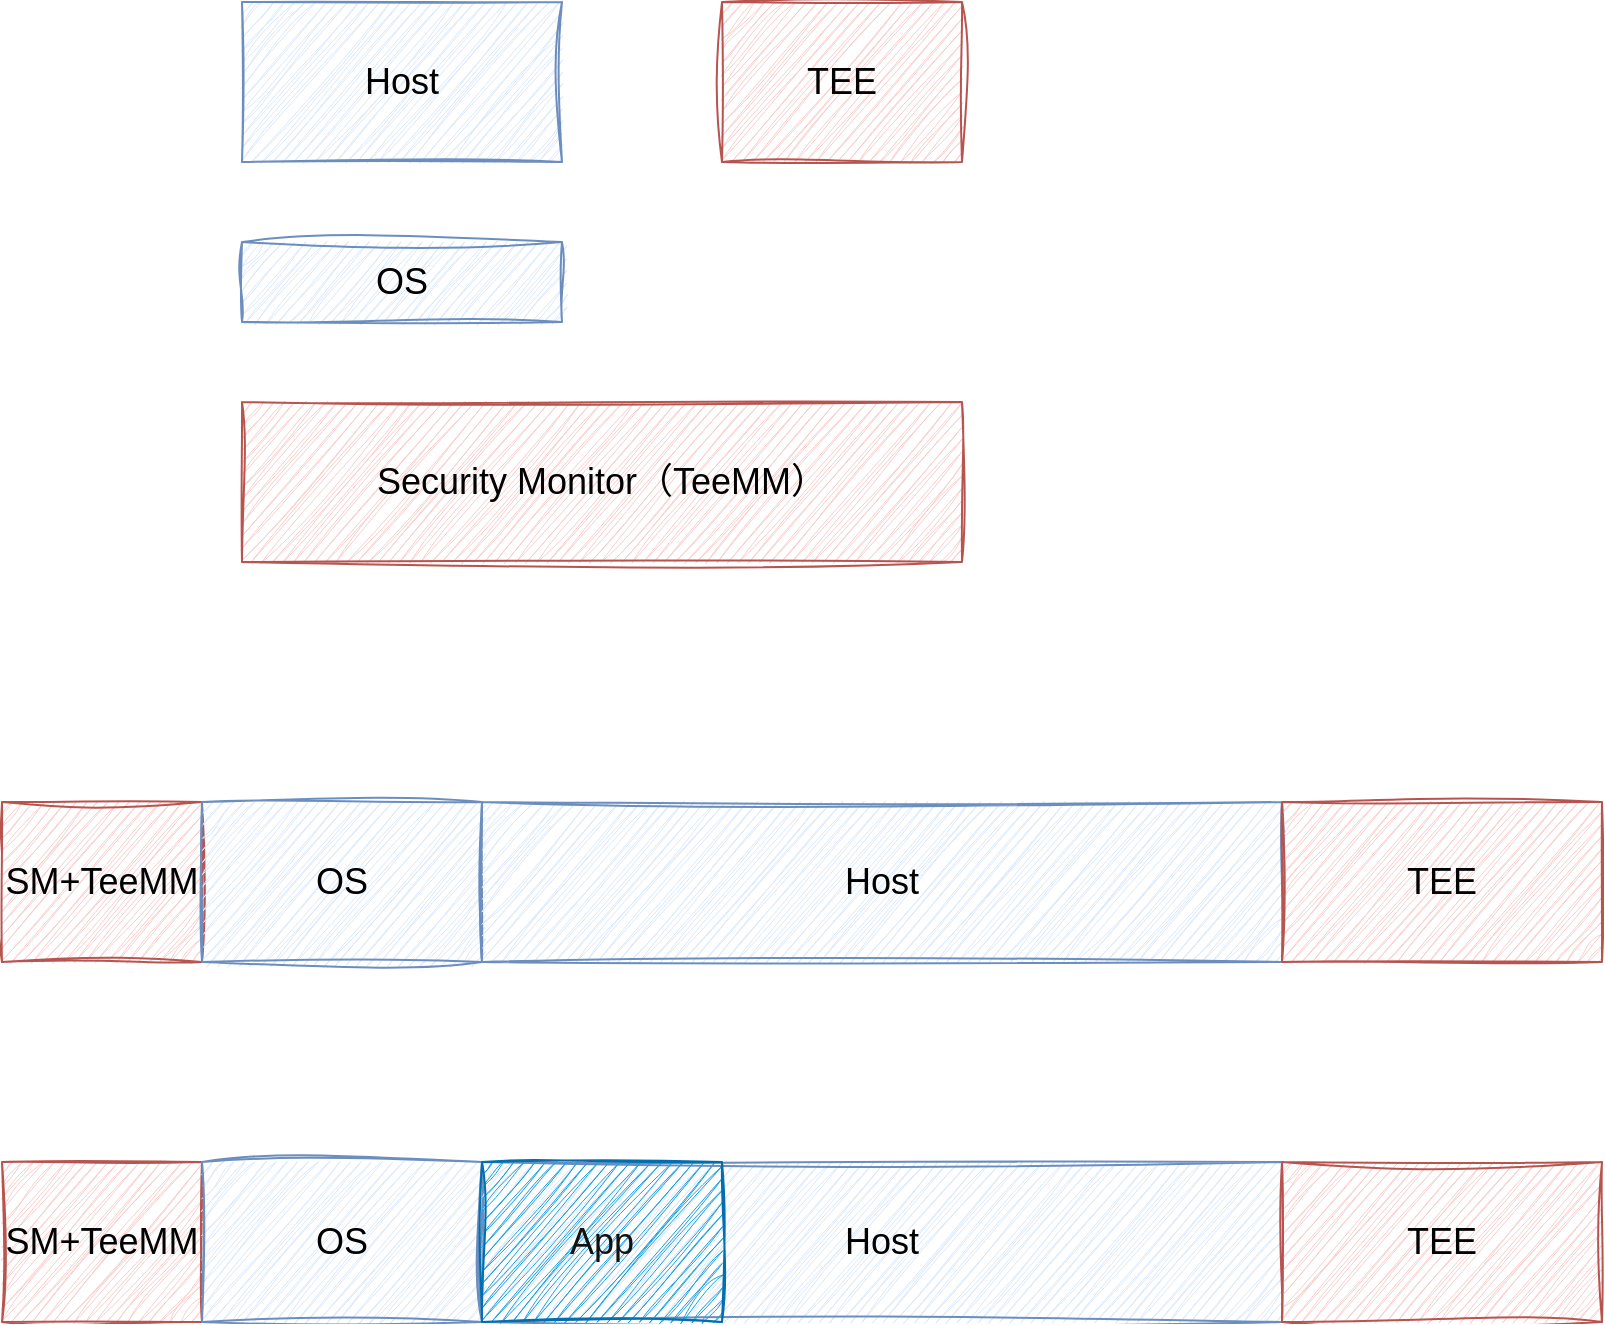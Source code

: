 <mxfile version="22.1.7" type="github">
  <diagram name="第 1 页" id="-8YBCV_SC0wENq2bXPpb">
    <mxGraphModel dx="875" dy="1295" grid="1" gridSize="10" guides="1" tooltips="1" connect="1" arrows="1" fold="1" page="1" pageScale="1" pageWidth="827" pageHeight="1169" math="0" shadow="0">
      <root>
        <mxCell id="0" />
        <mxCell id="1" parent="0" />
        <mxCell id="kdM77jN5lU5lNKhL9FUl-1" value="&lt;font style=&quot;font-size: 18px;&quot;&gt;Host&lt;/font&gt;" style="rounded=0;whiteSpace=wrap;html=1;sketch=1;curveFitting=1;jiggle=2;fillColor=#dae8fc;strokeColor=#6c8ebf;" parent="1" vertex="1">
          <mxGeometry x="120" y="320" width="160" height="80" as="geometry" />
        </mxCell>
        <mxCell id="kdM77jN5lU5lNKhL9FUl-2" value="&lt;font style=&quot;font-size: 18px;&quot;&gt;TEE&lt;/font&gt;" style="rounded=0;whiteSpace=wrap;html=1;sketch=1;curveFitting=1;jiggle=2;fillColor=#f8cecc;strokeColor=#b85450;" parent="1" vertex="1">
          <mxGeometry x="360" y="320" width="120" height="80" as="geometry" />
        </mxCell>
        <mxCell id="kdM77jN5lU5lNKhL9FUl-3" value="&lt;font style=&quot;font-size: 18px;&quot;&gt;OS&lt;/font&gt;" style="rounded=0;whiteSpace=wrap;html=1;sketch=1;curveFitting=1;jiggle=2;fillColor=#dae8fc;strokeColor=#6c8ebf;" parent="1" vertex="1">
          <mxGeometry x="120" y="440" width="160" height="40" as="geometry" />
        </mxCell>
        <mxCell id="kdM77jN5lU5lNKhL9FUl-4" value="&lt;font style=&quot;font-size: 18px;&quot;&gt;Security Monitor（TeeMM）&lt;/font&gt;" style="rounded=0;whiteSpace=wrap;html=1;sketch=1;curveFitting=1;jiggle=2;fillColor=#f8cecc;strokeColor=#b85450;" parent="1" vertex="1">
          <mxGeometry x="120" y="520" width="360" height="80" as="geometry" />
        </mxCell>
        <mxCell id="kdM77jN5lU5lNKhL9FUl-5" value="&lt;font style=&quot;font-size: 18px;&quot;&gt;SM+TeeMM&lt;/font&gt;" style="rounded=0;whiteSpace=wrap;html=1;sketch=1;curveFitting=1;jiggle=2;fillColor=#f8cecc;strokeColor=#b85450;" parent="1" vertex="1">
          <mxGeometry y="720" width="100" height="80" as="geometry" />
        </mxCell>
        <mxCell id="kdM77jN5lU5lNKhL9FUl-6" value="&lt;font style=&quot;font-size: 18px;&quot;&gt;OS&lt;/font&gt;" style="rounded=0;whiteSpace=wrap;html=1;sketch=1;curveFitting=1;jiggle=2;fillColor=#dae8fc;strokeColor=#6c8ebf;" parent="1" vertex="1">
          <mxGeometry x="100" y="720" width="140" height="80" as="geometry" />
        </mxCell>
        <mxCell id="kdM77jN5lU5lNKhL9FUl-7" value="&lt;font style=&quot;font-size: 18px;&quot;&gt;Host&lt;/font&gt;" style="rounded=0;whiteSpace=wrap;html=1;sketch=1;curveFitting=1;jiggle=2;fillColor=#dae8fc;strokeColor=#6c8ebf;" parent="1" vertex="1">
          <mxGeometry x="240" y="720" width="400" height="80" as="geometry" />
        </mxCell>
        <mxCell id="kdM77jN5lU5lNKhL9FUl-8" value="&lt;font style=&quot;font-size: 18px;&quot;&gt;TEE&lt;/font&gt;" style="rounded=0;whiteSpace=wrap;html=1;sketch=1;curveFitting=1;jiggle=2;fillColor=#f8cecc;strokeColor=#b85450;" parent="1" vertex="1">
          <mxGeometry x="640" y="720" width="160" height="80" as="geometry" />
        </mxCell>
        <mxCell id="9U0bdcDWuitNkJGuC14v-1" value="&lt;font style=&quot;font-size: 18px;&quot;&gt;SM+TeeMM&lt;/font&gt;" style="rounded=0;whiteSpace=wrap;html=1;sketch=1;curveFitting=1;jiggle=2;fillColor=#f8cecc;strokeColor=#b85450;" vertex="1" parent="1">
          <mxGeometry y="900" width="100" height="80" as="geometry" />
        </mxCell>
        <mxCell id="9U0bdcDWuitNkJGuC14v-2" value="&lt;font style=&quot;font-size: 18px;&quot;&gt;OS&lt;/font&gt;" style="rounded=0;whiteSpace=wrap;html=1;sketch=1;curveFitting=1;jiggle=2;fillColor=#dae8fc;strokeColor=#6c8ebf;" vertex="1" parent="1">
          <mxGeometry x="100" y="900" width="140" height="80" as="geometry" />
        </mxCell>
        <mxCell id="9U0bdcDWuitNkJGuC14v-3" value="&lt;font style=&quot;font-size: 18px;&quot;&gt;Host&lt;/font&gt;" style="rounded=0;whiteSpace=wrap;html=1;sketch=1;curveFitting=1;jiggle=2;fillColor=#dae8fc;strokeColor=#6c8ebf;" vertex="1" parent="1">
          <mxGeometry x="240" y="900" width="400" height="80" as="geometry" />
        </mxCell>
        <mxCell id="9U0bdcDWuitNkJGuC14v-4" value="&lt;font style=&quot;font-size: 18px;&quot;&gt;TEE&lt;/font&gt;" style="rounded=0;whiteSpace=wrap;html=1;sketch=1;curveFitting=1;jiggle=2;fillColor=#f8cecc;strokeColor=#b85450;" vertex="1" parent="1">
          <mxGeometry x="640" y="900" width="160" height="80" as="geometry" />
        </mxCell>
        <mxCell id="9U0bdcDWuitNkJGuC14v-5" value="&lt;font color=&quot;#121212&quot; style=&quot;font-size: 18px;&quot;&gt;App&lt;/font&gt;" style="rounded=0;whiteSpace=wrap;html=1;sketch=1;curveFitting=1;jiggle=2;fillColor=#1ba1e2;strokeColor=#006EAF;fontColor=#ffffff;" vertex="1" parent="1">
          <mxGeometry x="240" y="900" width="120" height="80" as="geometry" />
        </mxCell>
      </root>
    </mxGraphModel>
  </diagram>
</mxfile>
